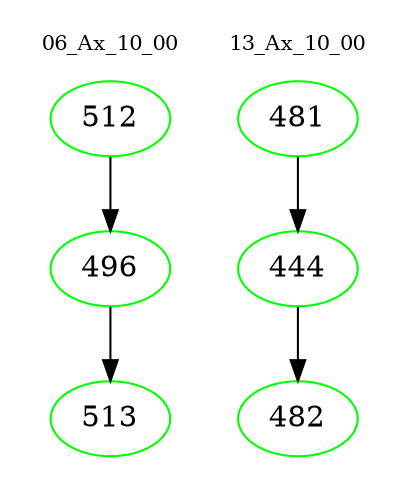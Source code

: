 digraph{
subgraph cluster_0 {
color = white
label = "06_Ax_10_00";
fontsize=10;
T0_512 [label="512", color="green"]
T0_512 -> T0_496 [color="black"]
T0_496 [label="496", color="green"]
T0_496 -> T0_513 [color="black"]
T0_513 [label="513", color="green"]
}
subgraph cluster_1 {
color = white
label = "13_Ax_10_00";
fontsize=10;
T1_481 [label="481", color="green"]
T1_481 -> T1_444 [color="black"]
T1_444 [label="444", color="green"]
T1_444 -> T1_482 [color="black"]
T1_482 [label="482", color="green"]
}
}
